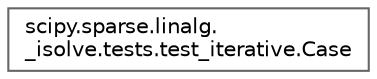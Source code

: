 digraph "Graphical Class Hierarchy"
{
 // LATEX_PDF_SIZE
  bgcolor="transparent";
  edge [fontname=Helvetica,fontsize=10,labelfontname=Helvetica,labelfontsize=10];
  node [fontname=Helvetica,fontsize=10,shape=box,height=0.2,width=0.4];
  rankdir="LR";
  Node0 [id="Node000000",label="scipy.sparse.linalg.\l_isolve.tests.test_iterative.Case",height=0.2,width=0.4,color="grey40", fillcolor="white", style="filled",URL="$de/dc5/classscipy_1_1sparse_1_1linalg_1_1__isolve_1_1tests_1_1test__iterative_1_1Case.html",tooltip=" "];
}
